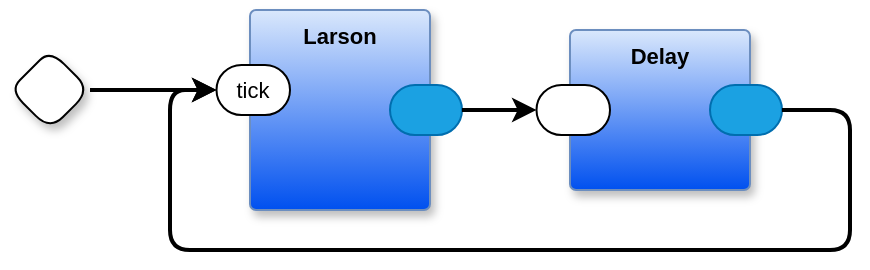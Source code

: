 <mxfile version="24.7.8" pages="2">
  <diagram name="main" id="vdV72FHW6scpRiuXRKxx">
    <mxGraphModel dx="1218" dy="591" grid="1" gridSize="10" guides="1" tooltips="1" connect="1" arrows="1" fold="1" page="1" pageScale="1" pageWidth="1100" pageHeight="850" math="0" shadow="0">
      <root>
        <mxCell id="0" />
        <mxCell id="1" parent="0" />
        <mxCell id="z_RlsAV90lugBiamIVYU-6" style="edgeStyle=orthogonalEdgeStyle;rounded=1;orthogonalLoop=1;jettySize=auto;html=1;exitX=1;exitY=0.5;exitDx=0;exitDy=0;exitPerimeter=0;strokeWidth=2;curved=0;entryX=0;entryY=0.5;entryDx=0;entryDy=0;entryPerimeter=0;" parent="1" source="z_RlsAV90lugBiamIVYU-1" target="z_RlsAV90lugBiamIVYU-8" edge="1">
          <mxGeometry relative="1" as="geometry" />
        </mxCell>
        <mxCell id="z_RlsAV90lugBiamIVYU-1" value="" style="rhombus;whiteSpace=wrap;html=1;rounded=1;fontStyle=1;glass=0;sketch=0;fontSize=12;points=[[0,0.5,0,0,0],[0.5,0,0,0,0],[0.5,1,0,0,0],[1,0.5,0,0,0]];shadow=1;fontFamily=Helvetica;fontColor=default;" parent="1" vertex="1">
          <mxGeometry x="40" y="120" width="40" height="40" as="geometry" />
        </mxCell>
        <mxCell id="z_RlsAV90lugBiamIVYU-2" value="Delay" style="rounded=1;whiteSpace=wrap;html=1;container=1;recursiveResize=0;verticalAlign=top;arcSize=6;fontStyle=1;autosize=0;points=[];absoluteArcSize=1;shadow=1;strokeColor=#6c8ebf;fillColor=#dae8fc;fontFamily=Helvetica;fontSize=11;gradientColor=#0050EF;fontColor=default;" parent="1" vertex="1">
          <mxGeometry x="320" y="110" width="90" height="80" as="geometry">
            <mxRectangle x="-98" y="-1230" width="99" height="26" as="alternateBounds" />
          </mxGeometry>
        </mxCell>
        <mxCell id="z_RlsAV90lugBiamIVYU-3" value="" style="rounded=1;whiteSpace=wrap;html=1;sketch=0;points=[[0,0.5,0,0,0],[1,0.5,0,0,0]];arcSize=50;fontFamily=Helvetica;fontSize=11;fontColor=default;" parent="z_RlsAV90lugBiamIVYU-2" vertex="1">
          <mxGeometry x="-16.75" y="27.5" width="36.75" height="25" as="geometry" />
        </mxCell>
        <mxCell id="z_RlsAV90lugBiamIVYU-4" value="" style="rounded=1;whiteSpace=wrap;html=1;sketch=0;points=[[0,0.5,0,0,0],[1,0.5,0,0,0]];fillColor=#1ba1e2;fontColor=#ffffff;strokeColor=#006EAF;arcSize=50;fontFamily=Helvetica;fontSize=11;" parent="z_RlsAV90lugBiamIVYU-2" vertex="1">
          <mxGeometry x="70" y="27.5" width="36" height="25" as="geometry" />
        </mxCell>
        <mxCell id="z_RlsAV90lugBiamIVYU-7" value="Larson" style="rounded=1;whiteSpace=wrap;html=1;container=1;recursiveResize=0;verticalAlign=top;arcSize=6;fontStyle=1;autosize=0;points=[];absoluteArcSize=1;shadow=1;strokeColor=#6c8ebf;fillColor=#dae8fc;fontFamily=Helvetica;fontSize=11;gradientColor=#0050EF;fontColor=default;" parent="1" vertex="1">
          <mxGeometry x="160" y="100" width="90" height="100" as="geometry">
            <mxRectangle x="-98" y="-1230" width="99" height="26" as="alternateBounds" />
          </mxGeometry>
        </mxCell>
        <mxCell id="z_RlsAV90lugBiamIVYU-8" value="tick" style="rounded=1;whiteSpace=wrap;html=1;sketch=0;points=[[0,0.5,0,0,0],[1,0.5,0,0,0]];arcSize=50;fontFamily=Helvetica;fontSize=11;fontColor=default;" parent="z_RlsAV90lugBiamIVYU-7" vertex="1">
          <mxGeometry x="-16.75" y="27.5" width="36.75" height="25" as="geometry" />
        </mxCell>
        <mxCell id="9XuPy-yzw9BXAMB755ca-12" value="" style="rounded=1;whiteSpace=wrap;html=1;sketch=0;points=[[0,0.5,0,0,0],[1,0.5,0,0,0]];fillColor=#1ba1e2;fontColor=#ffffff;strokeColor=#006EAF;arcSize=50;fontFamily=Helvetica;fontSize=11;" parent="z_RlsAV90lugBiamIVYU-7" vertex="1">
          <mxGeometry x="70" y="37.5" width="36" height="25" as="geometry" />
        </mxCell>
        <mxCell id="z_RlsAV90lugBiamIVYU-11" style="edgeStyle=orthogonalEdgeStyle;rounded=1;orthogonalLoop=1;jettySize=auto;html=1;exitX=1;exitY=0.5;exitDx=0;exitDy=0;exitPerimeter=0;strokeWidth=2;curved=0;" parent="1" source="z_RlsAV90lugBiamIVYU-4" target="z_RlsAV90lugBiamIVYU-8" edge="1">
          <mxGeometry relative="1" as="geometry">
            <Array as="points">
              <mxPoint x="460" y="150" />
              <mxPoint x="460" y="220" />
              <mxPoint x="120" y="220" />
              <mxPoint x="120" y="140" />
            </Array>
          </mxGeometry>
        </mxCell>
        <mxCell id="ZWu5ie66i4GKL29yOKYd-1" style="edgeStyle=orthogonalEdgeStyle;rounded=1;orthogonalLoop=1;jettySize=auto;html=1;exitX=1;exitY=0.5;exitDx=0;exitDy=0;exitPerimeter=0;entryX=0;entryY=0.5;entryDx=0;entryDy=0;entryPerimeter=0;curved=0;strokeWidth=2;" parent="1" source="9XuPy-yzw9BXAMB755ca-12" target="z_RlsAV90lugBiamIVYU-3" edge="1">
          <mxGeometry relative="1" as="geometry" />
        </mxCell>
      </root>
    </mxGraphModel>
  </diagram>
  <diagram name="Larson" id="JZWW65h0xSYiLv_BeMSM">
    <mxGraphModel dx="1140" dy="707" grid="1" gridSize="10" guides="1" tooltips="1" connect="1" arrows="1" fold="1" page="1" pageScale="1" pageWidth="1100" pageHeight="850" math="0" shadow="0">
      <root>
        <mxCell id="q5L2Nz16qo5Y1Yb_iNLw-0" />
        <mxCell id="q5L2Nz16qo5Y1Yb_iNLw-1" parent="q5L2Nz16qo5Y1Yb_iNLw-0" />
        <mxCell id="q5L2Nz16qo5Y1Yb_iNLw-2" style="edgeStyle=orthogonalEdgeStyle;rounded=1;orthogonalLoop=1;jettySize=auto;html=1;exitX=1;exitY=0.5;exitDx=0;exitDy=0;exitPerimeter=0;strokeWidth=2;curved=0;entryX=0;entryY=0.5;entryDx=0;entryDy=0;entryPerimeter=0;" parent="q5L2Nz16qo5Y1Yb_iNLw-1" source="q5L2Nz16qo5Y1Yb_iNLw-3" target="q5L2Nz16qo5Y1Yb_iNLw-10" edge="1">
          <mxGeometry relative="1" as="geometry">
            <mxPoint x="143.25" y="140" as="targetPoint" />
          </mxGeometry>
        </mxCell>
        <mxCell id="q5L2Nz16qo5Y1Yb_iNLw-3" value="tick" style="rhombus;whiteSpace=wrap;html=1;rounded=1;fontStyle=1;glass=0;sketch=0;fontSize=12;points=[[0,0.5,0,0,0],[0.5,0,0,0,0],[0.5,1,0,0,0],[1,0.5,0,0,0]];shadow=1;fontFamily=Helvetica;fontColor=default;" parent="q5L2Nz16qo5Y1Yb_iNLw-1" vertex="1">
          <mxGeometry x="40" y="120" width="40" height="40" as="geometry" />
        </mxCell>
        <mxCell id="q5L2Nz16qo5Y1Yb_iNLw-9" value="Count" style="rounded=1;whiteSpace=wrap;html=1;container=1;recursiveResize=0;verticalAlign=top;arcSize=6;fontStyle=1;autosize=0;points=[];absoluteArcSize=1;shadow=1;strokeColor=#6c8ebf;fillColor=#dae8fc;fontFamily=Helvetica;fontSize=11;gradientColor=#0050EF;fontColor=default;" parent="q5L2Nz16qo5Y1Yb_iNLw-1" vertex="1">
          <mxGeometry x="360" y="100" width="90" height="100" as="geometry">
            <mxRectangle x="-98" y="-1230" width="99" height="26" as="alternateBounds" />
          </mxGeometry>
        </mxCell>
        <mxCell id="q5L2Nz16qo5Y1Yb_iNLw-10" value="adv" style="rounded=1;whiteSpace=wrap;html=1;sketch=0;points=[[0,0.5,0,0,0],[1,0.5,0,0,0]];arcSize=50;fontFamily=Helvetica;fontSize=11;fontColor=default;" parent="q5L2Nz16qo5Y1Yb_iNLw-9" vertex="1">
          <mxGeometry x="-16.75" y="27.5" width="36.75" height="25" as="geometry" />
        </mxCell>
        <mxCell id="q5L2Nz16qo5Y1Yb_iNLw-11" value="" style="rounded=1;whiteSpace=wrap;html=1;sketch=0;points=[[0,0.5,0,0,0],[1,0.5,0,0,0]];fillColor=#1ba1e2;fontColor=#ffffff;strokeColor=#006EAF;arcSize=50;fontFamily=Helvetica;fontSize=11;" parent="q5L2Nz16qo5Y1Yb_iNLw-9" vertex="1">
          <mxGeometry x="70" y="27.5" width="36" height="25" as="geometry" />
        </mxCell>
        <mxCell id="q5L2Nz16qo5Y1Yb_iNLw-12" value="rev" style="rounded=1;whiteSpace=wrap;html=1;sketch=0;points=[[0,0.5,0,0,0],[1,0.5,0,0,0]];arcSize=50;fontFamily=Helvetica;fontSize=11;fontColor=default;" parent="q5L2Nz16qo5Y1Yb_iNLw-9" vertex="1">
          <mxGeometry x="-16.75" y="60" width="36.75" height="25" as="geometry" />
        </mxCell>
        <mxCell id="q5L2Nz16qo5Y1Yb_iNLw-14" value="Reverser" style="rounded=1;whiteSpace=wrap;html=1;container=1;recursiveResize=0;verticalAlign=top;arcSize=6;fontStyle=1;autosize=0;points=[];absoluteArcSize=1;shadow=1;strokeColor=#6c8ebf;fillColor=#dae8fc;fontFamily=Helvetica;fontSize=11;gradientColor=#0050EF;fontColor=default;" parent="q5L2Nz16qo5Y1Yb_iNLw-1" vertex="1">
          <mxGeometry x="360" y="280" width="106.75" height="90" as="geometry">
            <mxRectangle x="-98" y="-1230" width="99" height="26" as="alternateBounds" />
          </mxGeometry>
        </mxCell>
        <mxCell id="q5L2Nz16qo5Y1Yb_iNLw-15" value="J" style="rounded=1;whiteSpace=wrap;html=1;sketch=0;points=[[0,0.5,0,0,0],[1,0.5,0,0,0]];arcSize=50;fontFamily=Helvetica;fontSize=11;fontColor=default;" parent="q5L2Nz16qo5Y1Yb_iNLw-14" vertex="1">
          <mxGeometry x="70" y="27.5" width="36.75" height="25" as="geometry" />
        </mxCell>
        <mxCell id="q5L2Nz16qo5Y1Yb_iNLw-16" value="" style="rounded=1;whiteSpace=wrap;html=1;sketch=0;points=[[0,0.5,0,0,0],[1,0.5,0,0,0]];fillColor=#1ba1e2;fontColor=#ffffff;strokeColor=#006EAF;arcSize=50;fontFamily=Helvetica;fontSize=11;" parent="q5L2Nz16qo5Y1Yb_iNLw-14" vertex="1">
          <mxGeometry x="-10" y="27.5" width="36" height="25" as="geometry" />
        </mxCell>
        <mxCell id="q5L2Nz16qo5Y1Yb_iNLw-17" value="K" style="rounded=1;whiteSpace=wrap;html=1;sketch=0;points=[[0,0.5,0,0,0],[1,0.5,0,0,0]];arcSize=50;fontFamily=Helvetica;fontSize=11;fontColor=default;" parent="q5L2Nz16qo5Y1Yb_iNLw-14" vertex="1">
          <mxGeometry x="70" y="55" width="36.75" height="25" as="geometry" />
        </mxCell>
        <mxCell id="q5L2Nz16qo5Y1Yb_iNLw-18" style="edgeStyle=orthogonalEdgeStyle;rounded=1;orthogonalLoop=1;jettySize=auto;html=1;exitX=0;exitY=0.5;exitDx=0;exitDy=0;exitPerimeter=0;entryX=0;entryY=0.5;entryDx=0;entryDy=0;entryPerimeter=0;curved=0;strokeWidth=2;" parent="q5L2Nz16qo5Y1Yb_iNLw-1" source="q5L2Nz16qo5Y1Yb_iNLw-16" target="q5L2Nz16qo5Y1Yb_iNLw-12" edge="1">
          <mxGeometry relative="1" as="geometry">
            <Array as="points">
              <mxPoint x="310" y="320" />
              <mxPoint x="310" y="173" />
            </Array>
          </mxGeometry>
        </mxCell>
        <mxCell id="q5L2Nz16qo5Y1Yb_iNLw-19" value="Decode" style="rounded=1;whiteSpace=wrap;html=1;container=1;recursiveResize=0;verticalAlign=top;arcSize=6;fontStyle=1;autosize=0;points=[];absoluteArcSize=1;shadow=1;strokeColor=#6c8ebf;fillColor=#dae8fc;fontFamily=Helvetica;fontSize=11;gradientColor=#0050EF;fontColor=default;" parent="q5L2Nz16qo5Y1Yb_iNLw-1" vertex="1">
          <mxGeometry x="530" y="100" width="480" height="127.5" as="geometry">
            <mxRectangle x="-98" y="-1230" width="99" height="26" as="alternateBounds" />
          </mxGeometry>
        </mxCell>
        <mxCell id="q5L2Nz16qo5Y1Yb_iNLw-20" value="N" style="rounded=1;whiteSpace=wrap;html=1;sketch=0;points=[[0,0.5,0,0,0],[1,0.5,0,0,0]];arcSize=50;fontFamily=Helvetica;fontSize=11;fontColor=default;" parent="q5L2Nz16qo5Y1Yb_iNLw-19" vertex="1">
          <mxGeometry x="-16.75" y="27.5" width="36.75" height="25" as="geometry" />
        </mxCell>
        <mxCell id="q5L2Nz16qo5Y1Yb_iNLw-21" value="8" style="rounded=1;whiteSpace=wrap;html=1;sketch=0;points=[[0,0.5,0,0,0],[1,0.5,0,0,0]];fillColor=#1ba1e2;fontColor=#ffffff;strokeColor=#006EAF;arcSize=50;fontFamily=Helvetica;fontSize=11;" parent="q5L2Nz16qo5Y1Yb_iNLw-19" vertex="1">
          <mxGeometry x="388" y="100" width="36" height="25" as="geometry" />
        </mxCell>
        <mxCell id="q5L2Nz16qo5Y1Yb_iNLw-22" value="9" style="rounded=1;whiteSpace=wrap;html=1;sketch=0;points=[[0,0.5,0,0,0],[1,0.5,0,0,0]];fillColor=#1ba1e2;fontColor=#ffffff;strokeColor=#006EAF;arcSize=50;fontFamily=Helvetica;fontSize=11;" parent="q5L2Nz16qo5Y1Yb_iNLw-19" vertex="1">
          <mxGeometry x="430" y="100" width="36" height="25" as="geometry" />
        </mxCell>
        <mxCell id="q5L2Nz16qo5Y1Yb_iNLw-23" value="7" style="rounded=1;whiteSpace=wrap;html=1;sketch=0;points=[[0,0.5,0,0,0],[1,0.5,0,0,0]];fillColor=#1ba1e2;fontColor=#ffffff;strokeColor=#006EAF;arcSize=50;fontFamily=Helvetica;fontSize=11;" parent="q5L2Nz16qo5Y1Yb_iNLw-19" vertex="1">
          <mxGeometry x="340" y="100" width="36" height="25" as="geometry" />
        </mxCell>
        <mxCell id="q5L2Nz16qo5Y1Yb_iNLw-24" value="6" style="rounded=1;whiteSpace=wrap;html=1;sketch=0;points=[[0,0.5,0,0,0],[1,0.5,0,0,0]];fillColor=#1ba1e2;fontColor=#ffffff;strokeColor=#006EAF;arcSize=50;fontFamily=Helvetica;fontSize=11;" parent="q5L2Nz16qo5Y1Yb_iNLw-19" vertex="1">
          <mxGeometry x="300" y="100" width="36" height="25" as="geometry" />
        </mxCell>
        <mxCell id="q5L2Nz16qo5Y1Yb_iNLw-25" value="5" style="rounded=1;whiteSpace=wrap;html=1;sketch=0;points=[[0,0.5,0,0,0],[1,0.5,0,0,0]];fillColor=#1ba1e2;fontColor=#ffffff;strokeColor=#006EAF;arcSize=50;fontFamily=Helvetica;fontSize=11;" parent="q5L2Nz16qo5Y1Yb_iNLw-19" vertex="1">
          <mxGeometry x="254" y="100" width="36" height="25" as="geometry" />
        </mxCell>
        <mxCell id="q5L2Nz16qo5Y1Yb_iNLw-26" value="4" style="rounded=1;whiteSpace=wrap;html=1;sketch=0;points=[[0,0.5,0,0,0],[1,0.5,0,0,0]];fillColor=#1ba1e2;fontColor=#ffffff;strokeColor=#006EAF;arcSize=50;fontFamily=Helvetica;fontSize=11;" parent="q5L2Nz16qo5Y1Yb_iNLw-19" vertex="1">
          <mxGeometry x="210" y="100" width="36" height="25" as="geometry" />
        </mxCell>
        <mxCell id="q5L2Nz16qo5Y1Yb_iNLw-27" value="3" style="rounded=1;whiteSpace=wrap;html=1;sketch=0;points=[[0,0.5,0,0,0],[1,0.5,0,0,0]];fillColor=#1ba1e2;fontColor=#ffffff;strokeColor=#006EAF;arcSize=50;fontFamily=Helvetica;fontSize=11;" parent="q5L2Nz16qo5Y1Yb_iNLw-19" vertex="1">
          <mxGeometry x="164" y="102.5" width="36" height="25" as="geometry" />
        </mxCell>
        <mxCell id="q5L2Nz16qo5Y1Yb_iNLw-28" value="2" style="rounded=1;whiteSpace=wrap;html=1;sketch=0;points=[[0,0.5,0,0,0],[1,0.5,0,0,0]];fillColor=#1ba1e2;fontColor=#ffffff;strokeColor=#006EAF;arcSize=50;fontFamily=Helvetica;fontSize=11;" parent="q5L2Nz16qo5Y1Yb_iNLw-19" vertex="1">
          <mxGeometry x="120" y="102.5" width="36" height="25" as="geometry" />
        </mxCell>
        <mxCell id="q5L2Nz16qo5Y1Yb_iNLw-29" value="1" style="rounded=1;whiteSpace=wrap;html=1;sketch=0;points=[[0,0.5,0,0,0],[1,0.5,0,0,0]];fillColor=#1ba1e2;fontColor=#ffffff;strokeColor=#006EAF;arcSize=50;fontFamily=Helvetica;fontSize=11;" parent="q5L2Nz16qo5Y1Yb_iNLw-19" vertex="1">
          <mxGeometry x="74" y="102.5" width="36" height="25" as="geometry" />
        </mxCell>
        <mxCell id="q5L2Nz16qo5Y1Yb_iNLw-30" value="0" style="rounded=1;whiteSpace=wrap;html=1;sketch=0;points=[[0,0.5,0,0,0],[1,0.5,0,0,0]];fillColor=#1ba1e2;fontColor=#ffffff;strokeColor=#006EAF;arcSize=50;fontFamily=Helvetica;fontSize=11;" parent="q5L2Nz16qo5Y1Yb_iNLw-19" vertex="1">
          <mxGeometry x="27" y="102.5" width="36" height="25" as="geometry" />
        </mxCell>
        <mxCell id="KNWpLI5fQBY09mSrUuYS-0" value="done" style="rounded=1;whiteSpace=wrap;html=1;sketch=0;points=[[0,0.5,0,0,0],[1,0.5,0,0,0]];fillColor=#1ba1e2;fontColor=#ffffff;strokeColor=#006EAF;arcSize=50;fontFamily=Helvetica;fontSize=11;" parent="q5L2Nz16qo5Y1Yb_iNLw-19" vertex="1">
          <mxGeometry x="460" y="40" width="36" height="25" as="geometry" />
        </mxCell>
        <mxCell id="q5L2Nz16qo5Y1Yb_iNLw-31" style="edgeStyle=orthogonalEdgeStyle;shape=connector;curved=0;rounded=1;orthogonalLoop=1;jettySize=auto;html=1;exitX=1;exitY=0.5;exitDx=0;exitDy=0;exitPerimeter=0;entryX=0;entryY=0.5;entryDx=0;entryDy=0;entryPerimeter=0;strokeColor=default;strokeWidth=2;align=center;verticalAlign=middle;fontFamily=Helvetica;fontSize=11;fontColor=default;labelBackgroundColor=default;endArrow=classic;" parent="q5L2Nz16qo5Y1Yb_iNLw-1" source="q5L2Nz16qo5Y1Yb_iNLw-11" target="q5L2Nz16qo5Y1Yb_iNLw-20" edge="1">
          <mxGeometry relative="1" as="geometry" />
        </mxCell>
        <mxCell id="q5L2Nz16qo5Y1Yb_iNLw-32" style="edgeStyle=orthogonalEdgeStyle;shape=connector;curved=0;rounded=1;orthogonalLoop=1;jettySize=auto;html=1;entryX=1;entryY=0.5;entryDx=0;entryDy=0;entryPerimeter=0;strokeColor=default;strokeWidth=2;align=center;verticalAlign=middle;fontFamily=Helvetica;fontSize=11;fontColor=default;labelBackgroundColor=default;endArrow=classic;exitX=0.528;exitY=0.92;exitDx=0;exitDy=0;exitPerimeter=0;" parent="q5L2Nz16qo5Y1Yb_iNLw-1" source="q5L2Nz16qo5Y1Yb_iNLw-30" target="q5L2Nz16qo5Y1Yb_iNLw-15" edge="1">
          <mxGeometry relative="1" as="geometry">
            <Array as="points">
              <mxPoint x="576" y="320" />
            </Array>
          </mxGeometry>
        </mxCell>
        <mxCell id="q5L2Nz16qo5Y1Yb_iNLw-33" style="edgeStyle=orthogonalEdgeStyle;shape=connector;curved=0;rounded=1;orthogonalLoop=1;jettySize=auto;html=1;entryX=1;entryY=0.5;entryDx=0;entryDy=0;entryPerimeter=0;strokeColor=default;strokeWidth=2;align=center;verticalAlign=middle;fontFamily=Helvetica;fontSize=11;fontColor=default;labelBackgroundColor=default;endArrow=classic;exitX=0.528;exitY=1.04;exitDx=0;exitDy=0;exitPerimeter=0;" parent="q5L2Nz16qo5Y1Yb_iNLw-1" source="q5L2Nz16qo5Y1Yb_iNLw-22" target="q5L2Nz16qo5Y1Yb_iNLw-17" edge="1">
          <mxGeometry relative="1" as="geometry" />
        </mxCell>
        <mxCell id="q5L2Nz16qo5Y1Yb_iNLw-34" value="👀" style="rounded=1;sketch=0;container=1;recursiveResize=0;verticalAlign=bottom;arcSize=6;fontStyle=0;autosize=0;points=[];absoluteArcSize=1;shadow=0;strokeColor=#d79b00;fillColor=#FFFFFF;fontFamily=Helvetica;fontSize=11;dashed=1;opacity=30;align=right;gradientColor=#EA6B66;fontColor=default;labelBackgroundColor=none;" parent="q5L2Nz16qo5Y1Yb_iNLw-1" vertex="1">
          <mxGeometry x="1050" y="400" width="40" height="50" as="geometry">
            <mxRectangle x="-98" y="-1230" width="99" height="26" as="alternateBounds" />
          </mxGeometry>
        </mxCell>
        <mxCell id="q5L2Nz16qo5Y1Yb_iNLw-35" value="" style="rounded=1;whiteSpace=wrap;html=1;sketch=0;points=[[0,0.5,0,0,0],[1,0.5,0,0,0]];arcSize=50;fontFamily=Helvetica;fontSize=11;fontColor=default;dashed=1;textOpacity=50;opacity=30;fontStyle=0;labelBackgroundColor=default;" parent="q5L2Nz16qo5Y1Yb_iNLw-34" vertex="1">
          <mxGeometry x="-12" y="12.5" width="39.25" height="25" as="geometry" />
        </mxCell>
        <mxCell id="q5L2Nz16qo5Y1Yb_iNLw-36" style="edgeStyle=orthogonalEdgeStyle;shape=connector;curved=0;rounded=1;orthogonalLoop=1;jettySize=auto;html=1;entryX=0;entryY=0.5;entryDx=0;entryDy=0;entryPerimeter=0;strokeColor=default;strokeWidth=1;align=center;verticalAlign=middle;fontFamily=Helvetica;fontSize=11;fontColor=default;labelBackgroundColor=default;endArrow=classic;exitX=0.528;exitY=0.88;exitDx=0;exitDy=0;exitPerimeter=0;dashed=1;dashPattern=1 4;" parent="q5L2Nz16qo5Y1Yb_iNLw-1" source="q5L2Nz16qo5Y1Yb_iNLw-22" target="q5L2Nz16qo5Y1Yb_iNLw-35" edge="1">
          <mxGeometry relative="1" as="geometry">
            <Array as="points">
              <mxPoint x="979" y="425" />
            </Array>
          </mxGeometry>
        </mxCell>
        <mxCell id="q5L2Nz16qo5Y1Yb_iNLw-37" value="👀" style="rounded=1;sketch=0;container=1;recursiveResize=0;verticalAlign=bottom;arcSize=6;fontStyle=0;autosize=0;points=[];absoluteArcSize=1;shadow=0;strokeColor=#d79b00;fillColor=#FFFFFF;fontFamily=Helvetica;fontSize=11;dashed=1;opacity=30;align=right;gradientColor=#EA6B66;fontColor=default;labelBackgroundColor=none;" parent="q5L2Nz16qo5Y1Yb_iNLw-1" vertex="1">
          <mxGeometry x="1000" y="440" width="40" height="50" as="geometry">
            <mxRectangle x="-98" y="-1230" width="99" height="26" as="alternateBounds" />
          </mxGeometry>
        </mxCell>
        <mxCell id="q5L2Nz16qo5Y1Yb_iNLw-38" value="" style="rounded=1;whiteSpace=wrap;html=1;sketch=0;points=[[0,0.5,0,0,0],[1,0.5,0,0,0]];arcSize=50;fontFamily=Helvetica;fontSize=11;fontColor=default;dashed=1;textOpacity=50;opacity=30;fontStyle=0;labelBackgroundColor=default;" parent="q5L2Nz16qo5Y1Yb_iNLw-37" vertex="1">
          <mxGeometry x="-12" y="12.5" width="39.25" height="25" as="geometry" />
        </mxCell>
        <mxCell id="q5L2Nz16qo5Y1Yb_iNLw-39" value="👀" style="rounded=1;sketch=0;container=1;recursiveResize=0;verticalAlign=bottom;arcSize=6;fontStyle=0;autosize=0;points=[];absoluteArcSize=1;shadow=0;strokeColor=#d79b00;fillColor=#FFFFFF;fontFamily=Helvetica;fontSize=11;dashed=1;opacity=30;align=right;gradientColor=#EA6B66;fontColor=default;labelBackgroundColor=none;" parent="q5L2Nz16qo5Y1Yb_iNLw-1" vertex="1">
          <mxGeometry x="950" y="480" width="40" height="50" as="geometry">
            <mxRectangle x="-98" y="-1230" width="99" height="26" as="alternateBounds" />
          </mxGeometry>
        </mxCell>
        <mxCell id="q5L2Nz16qo5Y1Yb_iNLw-40" value="" style="rounded=1;whiteSpace=wrap;html=1;sketch=0;points=[[0,0.5,0,0,0],[1,0.5,0,0,0]];arcSize=50;fontFamily=Helvetica;fontSize=11;fontColor=default;dashed=1;textOpacity=50;opacity=30;fontStyle=0;labelBackgroundColor=default;" parent="q5L2Nz16qo5Y1Yb_iNLw-39" vertex="1">
          <mxGeometry x="-12" y="12.5" width="39.25" height="25" as="geometry" />
        </mxCell>
        <mxCell id="q5L2Nz16qo5Y1Yb_iNLw-41" value="👀" style="rounded=1;sketch=0;container=1;recursiveResize=0;verticalAlign=bottom;arcSize=6;fontStyle=0;autosize=0;points=[];absoluteArcSize=1;shadow=0;strokeColor=#d79b00;fillColor=#FFFFFF;fontFamily=Helvetica;fontSize=11;dashed=1;opacity=30;align=right;gradientColor=#EA6B66;fontColor=default;labelBackgroundColor=none;" parent="q5L2Nz16qo5Y1Yb_iNLw-1" vertex="1">
          <mxGeometry x="900" y="520" width="40" height="50" as="geometry">
            <mxRectangle x="-98" y="-1230" width="99" height="26" as="alternateBounds" />
          </mxGeometry>
        </mxCell>
        <mxCell id="q5L2Nz16qo5Y1Yb_iNLw-42" value="" style="rounded=1;whiteSpace=wrap;html=1;sketch=0;points=[[0,0.5,0,0,0],[1,0.5,0,0,0]];arcSize=50;fontFamily=Helvetica;fontSize=11;fontColor=default;dashed=1;textOpacity=50;opacity=30;fontStyle=0;labelBackgroundColor=default;" parent="q5L2Nz16qo5Y1Yb_iNLw-41" vertex="1">
          <mxGeometry x="-12" y="12.5" width="39.25" height="25" as="geometry" />
        </mxCell>
        <mxCell id="q5L2Nz16qo5Y1Yb_iNLw-43" value="👀" style="rounded=1;sketch=0;container=1;recursiveResize=0;verticalAlign=bottom;arcSize=6;fontStyle=0;autosize=0;points=[];absoluteArcSize=1;shadow=0;strokeColor=#d79b00;fillColor=#FFFFFF;fontFamily=Helvetica;fontSize=11;dashed=1;opacity=30;align=right;gradientColor=#EA6B66;fontColor=default;labelBackgroundColor=none;" parent="q5L2Nz16qo5Y1Yb_iNLw-1" vertex="1">
          <mxGeometry x="840" y="550" width="40" height="50" as="geometry">
            <mxRectangle x="-98" y="-1230" width="99" height="26" as="alternateBounds" />
          </mxGeometry>
        </mxCell>
        <mxCell id="q5L2Nz16qo5Y1Yb_iNLw-44" value="" style="rounded=1;whiteSpace=wrap;html=1;sketch=0;points=[[0,0.5,0,0,0],[1,0.5,0,0,0]];arcSize=50;fontFamily=Helvetica;fontSize=11;fontColor=default;dashed=1;textOpacity=50;opacity=30;fontStyle=0;labelBackgroundColor=default;" parent="q5L2Nz16qo5Y1Yb_iNLw-43" vertex="1">
          <mxGeometry x="-12" y="12.5" width="39.25" height="25" as="geometry" />
        </mxCell>
        <mxCell id="q5L2Nz16qo5Y1Yb_iNLw-45" value="👀" style="rounded=1;sketch=0;container=1;recursiveResize=0;verticalAlign=bottom;arcSize=6;fontStyle=0;autosize=0;points=[];absoluteArcSize=1;shadow=0;strokeColor=#d79b00;fillColor=#FFFFFF;fontFamily=Helvetica;fontSize=11;dashed=1;opacity=30;align=left;gradientColor=#EA6B66;fontColor=default;labelBackgroundColor=none;" parent="q5L2Nz16qo5Y1Yb_iNLw-1" vertex="1">
          <mxGeometry x="490" y="400" width="40" height="50" as="geometry">
            <mxRectangle x="-98" y="-1230" width="99" height="26" as="alternateBounds" />
          </mxGeometry>
        </mxCell>
        <mxCell id="q5L2Nz16qo5Y1Yb_iNLw-46" value="" style="rounded=1;whiteSpace=wrap;html=1;sketch=0;points=[[0,0.5,0,0,0],[1,0.5,0,0,0]];arcSize=50;fontFamily=Helvetica;fontSize=11;fontColor=default;dashed=1;textOpacity=50;opacity=30;fontStyle=0;labelBackgroundColor=default;" parent="q5L2Nz16qo5Y1Yb_iNLw-45" vertex="1">
          <mxGeometry x="10.75" y="13" width="39.25" height="25" as="geometry" />
        </mxCell>
        <mxCell id="q5L2Nz16qo5Y1Yb_iNLw-47" style="edgeStyle=orthogonalEdgeStyle;shape=connector;curved=0;rounded=1;orthogonalLoop=1;jettySize=auto;html=1;entryX=0;entryY=0.5;entryDx=0;entryDy=0;entryPerimeter=0;dashed=1;dashPattern=1 4;strokeColor=default;strokeWidth=1;align=center;verticalAlign=middle;fontFamily=Helvetica;fontSize=11;fontColor=default;labelBackgroundColor=default;endArrow=classic;" parent="q5L2Nz16qo5Y1Yb_iNLw-1" source="q5L2Nz16qo5Y1Yb_iNLw-21" target="q5L2Nz16qo5Y1Yb_iNLw-38" edge="1">
          <mxGeometry relative="1" as="geometry">
            <Array as="points">
              <mxPoint x="940" y="465" />
            </Array>
          </mxGeometry>
        </mxCell>
        <mxCell id="q5L2Nz16qo5Y1Yb_iNLw-48" style="edgeStyle=orthogonalEdgeStyle;shape=connector;curved=0;rounded=1;orthogonalLoop=1;jettySize=auto;html=1;entryX=0;entryY=0.5;entryDx=0;entryDy=0;entryPerimeter=0;dashed=1;dashPattern=1 4;strokeColor=default;strokeWidth=1;align=center;verticalAlign=middle;fontFamily=Helvetica;fontSize=11;fontColor=default;labelBackgroundColor=default;endArrow=classic;" parent="q5L2Nz16qo5Y1Yb_iNLw-1" source="q5L2Nz16qo5Y1Yb_iNLw-23" target="q5L2Nz16qo5Y1Yb_iNLw-40" edge="1">
          <mxGeometry relative="1" as="geometry">
            <Array as="points">
              <mxPoint x="890" y="505" />
            </Array>
          </mxGeometry>
        </mxCell>
        <mxCell id="q5L2Nz16qo5Y1Yb_iNLw-49" style="edgeStyle=orthogonalEdgeStyle;shape=connector;curved=0;rounded=1;orthogonalLoop=1;jettySize=auto;html=1;entryX=0;entryY=0.5;entryDx=0;entryDy=0;entryPerimeter=0;dashed=1;dashPattern=1 4;strokeColor=default;strokeWidth=1;align=center;verticalAlign=middle;fontFamily=Helvetica;fontSize=11;fontColor=default;labelBackgroundColor=default;endArrow=classic;" parent="q5L2Nz16qo5Y1Yb_iNLw-1" source="q5L2Nz16qo5Y1Yb_iNLw-24" target="q5L2Nz16qo5Y1Yb_iNLw-42" edge="1">
          <mxGeometry relative="1" as="geometry">
            <Array as="points">
              <mxPoint x="850" y="545" />
            </Array>
          </mxGeometry>
        </mxCell>
        <mxCell id="q5L2Nz16qo5Y1Yb_iNLw-50" style="edgeStyle=orthogonalEdgeStyle;shape=connector;curved=0;rounded=1;orthogonalLoop=1;jettySize=auto;html=1;entryX=0;entryY=0.5;entryDx=0;entryDy=0;entryPerimeter=0;dashed=1;dashPattern=1 4;strokeColor=default;strokeWidth=1;align=center;verticalAlign=middle;fontFamily=Helvetica;fontSize=11;fontColor=default;labelBackgroundColor=default;endArrow=classic;" parent="q5L2Nz16qo5Y1Yb_iNLw-1" source="q5L2Nz16qo5Y1Yb_iNLw-25" target="q5L2Nz16qo5Y1Yb_iNLw-44" edge="1">
          <mxGeometry relative="1" as="geometry">
            <Array as="points">
              <mxPoint x="800" y="575" />
            </Array>
          </mxGeometry>
        </mxCell>
        <mxCell id="q5L2Nz16qo5Y1Yb_iNLw-51" value="👀" style="rounded=1;sketch=0;container=1;recursiveResize=0;verticalAlign=bottom;arcSize=6;fontStyle=0;autosize=0;points=[];absoluteArcSize=1;shadow=0;strokeColor=#d79b00;fillColor=#FFFFFF;fontFamily=Helvetica;fontSize=11;dashed=1;opacity=30;align=left;gradientColor=#EA6B66;fontColor=default;labelBackgroundColor=none;" parent="q5L2Nz16qo5Y1Yb_iNLw-1" vertex="1">
          <mxGeometry x="540" y="440" width="40" height="50" as="geometry">
            <mxRectangle x="-98" y="-1230" width="99" height="26" as="alternateBounds" />
          </mxGeometry>
        </mxCell>
        <mxCell id="q5L2Nz16qo5Y1Yb_iNLw-52" value="" style="rounded=1;whiteSpace=wrap;html=1;sketch=0;points=[[0,0.5,0,0,0],[1,0.5,0,0,0]];arcSize=50;fontFamily=Helvetica;fontSize=11;fontColor=default;dashed=1;textOpacity=50;opacity=30;fontStyle=0;labelBackgroundColor=default;" parent="q5L2Nz16qo5Y1Yb_iNLw-51" vertex="1">
          <mxGeometry x="10.75" y="13" width="39.25" height="25" as="geometry" />
        </mxCell>
        <mxCell id="q5L2Nz16qo5Y1Yb_iNLw-53" value="👀" style="rounded=1;sketch=0;container=1;recursiveResize=0;verticalAlign=bottom;arcSize=6;fontStyle=0;autosize=0;points=[];absoluteArcSize=1;shadow=0;strokeColor=#d79b00;fillColor=#FFFFFF;fontFamily=Helvetica;fontSize=11;dashed=1;opacity=30;align=left;gradientColor=#EA6B66;fontColor=default;labelBackgroundColor=none;" parent="q5L2Nz16qo5Y1Yb_iNLw-1" vertex="1">
          <mxGeometry x="586" y="470" width="40" height="50" as="geometry">
            <mxRectangle x="-98" y="-1230" width="99" height="26" as="alternateBounds" />
          </mxGeometry>
        </mxCell>
        <mxCell id="q5L2Nz16qo5Y1Yb_iNLw-54" value="" style="rounded=1;whiteSpace=wrap;html=1;sketch=0;points=[[0,0.5,0,0,0],[1,0.5,0,0,0]];arcSize=50;fontFamily=Helvetica;fontSize=11;fontColor=default;dashed=1;textOpacity=50;opacity=30;fontStyle=0;labelBackgroundColor=default;" parent="q5L2Nz16qo5Y1Yb_iNLw-53" vertex="1">
          <mxGeometry x="10.75" y="13" width="39.25" height="25" as="geometry" />
        </mxCell>
        <mxCell id="q5L2Nz16qo5Y1Yb_iNLw-55" value="👀" style="rounded=1;sketch=0;container=1;recursiveResize=0;verticalAlign=bottom;arcSize=6;fontStyle=0;autosize=0;points=[];absoluteArcSize=1;shadow=0;strokeColor=#d79b00;fillColor=#FFFFFF;fontFamily=Helvetica;fontSize=11;dashed=1;opacity=30;align=left;gradientColor=#EA6B66;fontColor=default;labelBackgroundColor=none;" parent="q5L2Nz16qo5Y1Yb_iNLw-1" vertex="1">
          <mxGeometry x="636" y="510" width="40" height="50" as="geometry">
            <mxRectangle x="-98" y="-1230" width="99" height="26" as="alternateBounds" />
          </mxGeometry>
        </mxCell>
        <mxCell id="q5L2Nz16qo5Y1Yb_iNLw-56" value="" style="rounded=1;whiteSpace=wrap;html=1;sketch=0;points=[[0,0.5,0,0,0],[1,0.5,0,0,0]];arcSize=50;fontFamily=Helvetica;fontSize=11;fontColor=default;dashed=1;textOpacity=50;opacity=30;fontStyle=0;labelBackgroundColor=default;" parent="q5L2Nz16qo5Y1Yb_iNLw-55" vertex="1">
          <mxGeometry x="10.75" y="13" width="39.25" height="25" as="geometry" />
        </mxCell>
        <mxCell id="q5L2Nz16qo5Y1Yb_iNLw-57" value="👀" style="rounded=1;sketch=0;container=1;recursiveResize=0;verticalAlign=bottom;arcSize=6;fontStyle=0;autosize=0;points=[];absoluteArcSize=1;shadow=0;strokeColor=#d79b00;fillColor=#FFFFFF;fontFamily=Helvetica;fontSize=11;dashed=1;opacity=30;align=left;gradientColor=#EA6B66;fontColor=default;labelBackgroundColor=none;" parent="q5L2Nz16qo5Y1Yb_iNLw-1" vertex="1">
          <mxGeometry x="686" y="550" width="40" height="50" as="geometry">
            <mxRectangle x="-98" y="-1230" width="99" height="26" as="alternateBounds" />
          </mxGeometry>
        </mxCell>
        <mxCell id="q5L2Nz16qo5Y1Yb_iNLw-58" value="" style="rounded=1;whiteSpace=wrap;html=1;sketch=0;points=[[0,0.5,0,0,0],[1,0.5,0,0,0]];arcSize=50;fontFamily=Helvetica;fontSize=11;fontColor=default;dashed=1;textOpacity=50;opacity=30;fontStyle=0;labelBackgroundColor=default;" parent="q5L2Nz16qo5Y1Yb_iNLw-57" vertex="1">
          <mxGeometry x="10.75" y="13" width="39.25" height="25" as="geometry" />
        </mxCell>
        <mxCell id="q5L2Nz16qo5Y1Yb_iNLw-59" style="edgeStyle=orthogonalEdgeStyle;shape=connector;curved=0;rounded=1;orthogonalLoop=1;jettySize=auto;html=1;entryX=1;entryY=0.5;entryDx=0;entryDy=0;entryPerimeter=0;dashed=1;dashPattern=1 4;strokeColor=default;strokeWidth=1;align=center;verticalAlign=middle;fontFamily=Helvetica;fontSize=11;fontColor=default;labelBackgroundColor=default;endArrow=classic;" parent="q5L2Nz16qo5Y1Yb_iNLw-1" source="q5L2Nz16qo5Y1Yb_iNLw-30" target="q5L2Nz16qo5Y1Yb_iNLw-46" edge="1">
          <mxGeometry relative="1" as="geometry">
            <Array as="points">
              <mxPoint x="575" y="426" />
            </Array>
          </mxGeometry>
        </mxCell>
        <mxCell id="q5L2Nz16qo5Y1Yb_iNLw-60" style="edgeStyle=orthogonalEdgeStyle;shape=connector;curved=0;rounded=1;orthogonalLoop=1;jettySize=auto;html=1;dashed=1;dashPattern=1 4;strokeColor=default;strokeWidth=1;align=center;verticalAlign=middle;fontFamily=Helvetica;fontSize=11;fontColor=default;labelBackgroundColor=default;endArrow=classic;entryX=1;entryY=0.5;entryDx=0;entryDy=0;entryPerimeter=0;" parent="q5L2Nz16qo5Y1Yb_iNLw-1" source="q5L2Nz16qo5Y1Yb_iNLw-29" target="q5L2Nz16qo5Y1Yb_iNLw-52" edge="1">
          <mxGeometry relative="1" as="geometry">
            <Array as="points">
              <mxPoint x="620" y="466" />
              <mxPoint x="610" y="466" />
            </Array>
            <mxPoint x="610" y="430" as="targetPoint" />
          </mxGeometry>
        </mxCell>
        <mxCell id="q5L2Nz16qo5Y1Yb_iNLw-61" style="edgeStyle=orthogonalEdgeStyle;shape=connector;curved=0;rounded=1;orthogonalLoop=1;jettySize=auto;html=1;entryX=1;entryY=0.5;entryDx=0;entryDy=0;entryPerimeter=0;dashed=1;dashPattern=1 4;strokeColor=default;strokeWidth=1;align=center;verticalAlign=middle;fontFamily=Helvetica;fontSize=11;fontColor=default;labelBackgroundColor=default;endArrow=classic;" parent="q5L2Nz16qo5Y1Yb_iNLw-1" source="q5L2Nz16qo5Y1Yb_iNLw-28" target="q5L2Nz16qo5Y1Yb_iNLw-54" edge="1">
          <mxGeometry relative="1" as="geometry">
            <Array as="points">
              <mxPoint x="670" y="496" />
            </Array>
          </mxGeometry>
        </mxCell>
        <mxCell id="q5L2Nz16qo5Y1Yb_iNLw-62" style="edgeStyle=orthogonalEdgeStyle;shape=connector;curved=0;rounded=1;orthogonalLoop=1;jettySize=auto;html=1;entryX=1;entryY=0.5;entryDx=0;entryDy=0;entryPerimeter=0;dashed=1;dashPattern=1 4;strokeColor=default;strokeWidth=1;align=center;verticalAlign=middle;fontFamily=Helvetica;fontSize=11;fontColor=default;labelBackgroundColor=default;endArrow=classic;" parent="q5L2Nz16qo5Y1Yb_iNLw-1" source="q5L2Nz16qo5Y1Yb_iNLw-27" target="q5L2Nz16qo5Y1Yb_iNLw-56" edge="1">
          <mxGeometry relative="1" as="geometry">
            <Array as="points">
              <mxPoint x="710" y="536" />
            </Array>
          </mxGeometry>
        </mxCell>
        <mxCell id="q5L2Nz16qo5Y1Yb_iNLw-63" style="edgeStyle=orthogonalEdgeStyle;shape=connector;curved=0;rounded=1;orthogonalLoop=1;jettySize=auto;html=1;entryX=1;entryY=0.5;entryDx=0;entryDy=0;entryPerimeter=0;dashed=1;dashPattern=1 4;strokeColor=default;strokeWidth=1;align=center;verticalAlign=middle;fontFamily=Helvetica;fontSize=11;fontColor=default;labelBackgroundColor=default;endArrow=classic;" parent="q5L2Nz16qo5Y1Yb_iNLw-1" source="q5L2Nz16qo5Y1Yb_iNLw-26" target="q5L2Nz16qo5Y1Yb_iNLw-58" edge="1">
          <mxGeometry relative="1" as="geometry">
            <Array as="points">
              <mxPoint x="760" y="576" />
            </Array>
          </mxGeometry>
        </mxCell>
        <mxCell id="KNWpLI5fQBY09mSrUuYS-1" value="" style="rhombus;whiteSpace=wrap;html=1;rounded=1;fontStyle=1;glass=0;sketch=0;fontSize=12;points=[[0,0.5,0,0,0],[0.5,0,0,0,0],[0.5,1,0,0,0],[1,0.5,0,0,0]];shadow=1;fillColor=#0050ef;fontColor=#ffffff;strokeColor=#001DBC;fontFamily=Helvetica;strokeWidth=2;" parent="q5L2Nz16qo5Y1Yb_iNLw-1" vertex="1">
          <mxGeometry x="1090" y="132.5" width="40" height="40" as="geometry" />
        </mxCell>
        <mxCell id="KNWpLI5fQBY09mSrUuYS-2" style="edgeStyle=orthogonalEdgeStyle;rounded=1;orthogonalLoop=1;jettySize=auto;html=1;exitX=1;exitY=0.5;exitDx=0;exitDy=0;exitPerimeter=0;strokeWidth=2;curved=0;" parent="q5L2Nz16qo5Y1Yb_iNLw-1" source="KNWpLI5fQBY09mSrUuYS-0" target="KNWpLI5fQBY09mSrUuYS-1" edge="1">
          <mxGeometry relative="1" as="geometry" />
        </mxCell>
      </root>
    </mxGraphModel>
  </diagram>
</mxfile>
